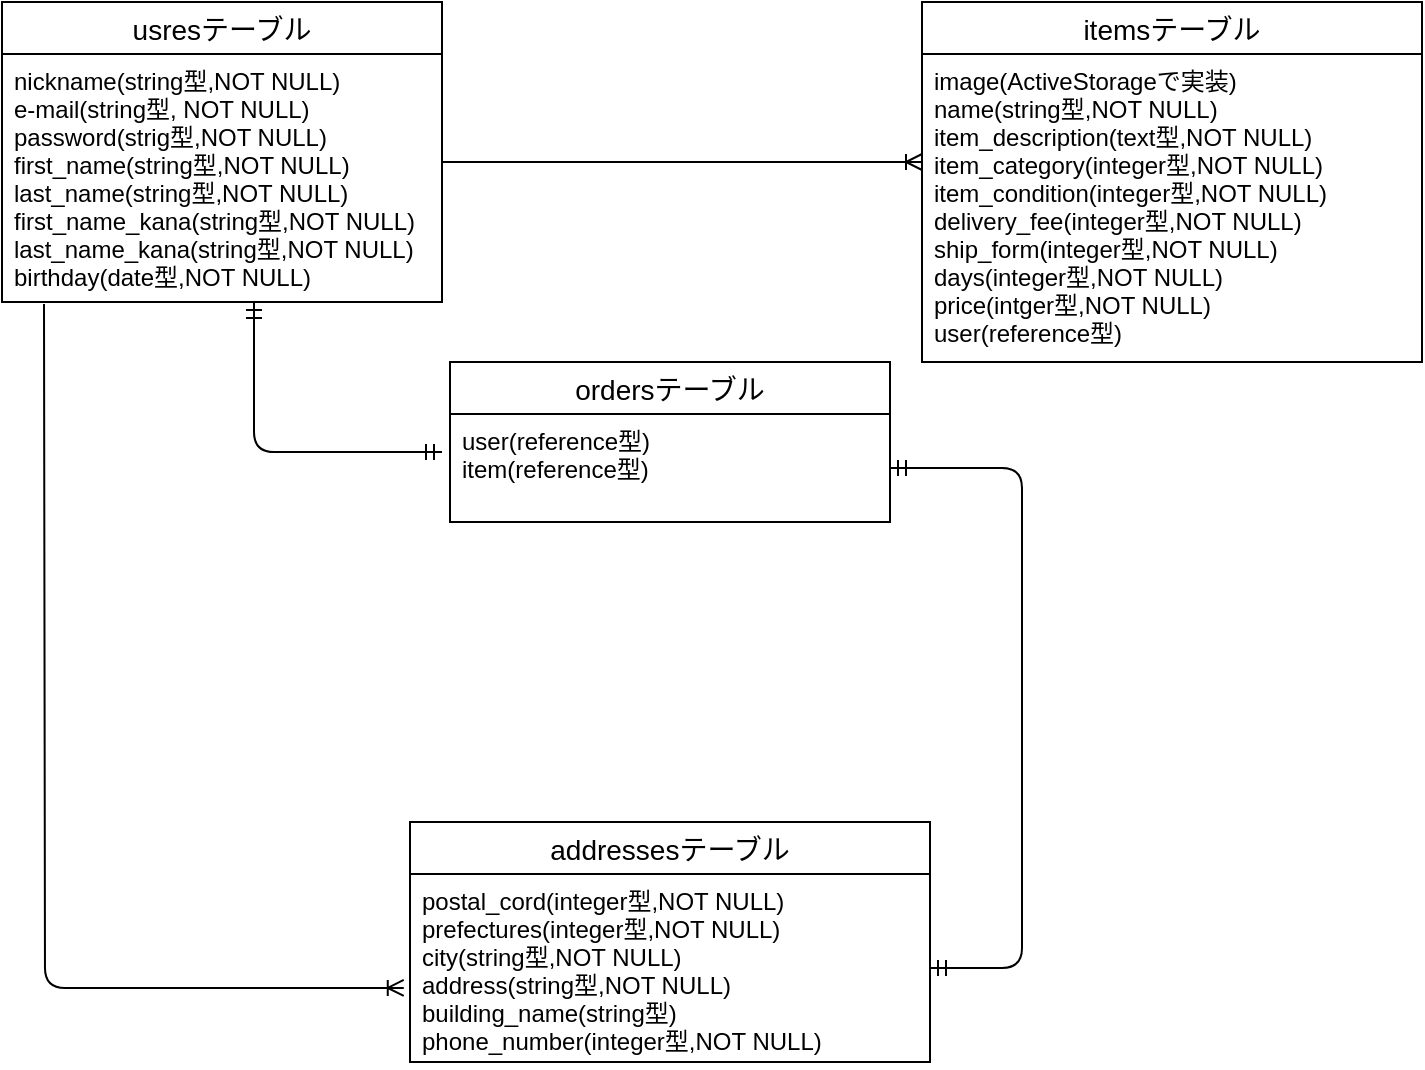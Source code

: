 <mxfile version="13.6.5">
    <diagram id="fjc6B8BtVCXTg2KlSKNw" name="ページ1">
        <mxGraphModel dx="968" dy="830" grid="1" gridSize="10" guides="1" tooltips="1" connect="1" arrows="1" fold="1" page="1" pageScale="1" pageWidth="827" pageHeight="1169" math="0" shadow="0">
            <root>
                <mxCell id="0"/>
                <mxCell id="1" parent="0"/>
                <mxCell id="20" value="itemsテーブル" style="swimlane;fontStyle=0;childLayout=stackLayout;horizontal=1;startSize=26;horizontalStack=0;resizeParent=1;resizeParentMax=0;resizeLast=0;collapsible=1;marginBottom=0;align=center;fontSize=14;rounded=0;sketch=0;" vertex="1" parent="1">
                    <mxGeometry x="540" y="40" width="250" height="180" as="geometry"/>
                </mxCell>
                <mxCell id="33" value="" style="edgeStyle=entityRelationEdgeStyle;fontSize=12;html=1;endArrow=ERoneToMany;" edge="1" parent="20">
                    <mxGeometry width="100" height="100" relative="1" as="geometry">
                        <mxPoint x="-240" y="80" as="sourcePoint"/>
                        <mxPoint y="80" as="targetPoint"/>
                    </mxGeometry>
                </mxCell>
                <mxCell id="21" value="image(ActiveStorageで実装)&#10;name(string型,NOT NULL)&#10;item_description(text型,NOT NULL)&#10;item_category(integer型,NOT NULL)&#10;item_condition(integer型,NOT NULL)&#10;delivery_fee(integer型,NOT NULL)&#10;ship_form(integer型,NOT NULL)&#10;days(integer型,NOT NULL)&#10;price(intger型,NOT NULL)&#10;user(reference型)&#10;&#10;&#10;&#10;&#10;&#10;" style="text;strokeColor=none;fillColor=none;spacingLeft=4;spacingRight=4;overflow=hidden;rotatable=0;points=[[0,0.5],[1,0.5]];portConstraint=eastwest;fontSize=12;" vertex="1" parent="20">
                    <mxGeometry y="26" width="250" height="154" as="geometry"/>
                </mxCell>
                <mxCell id="35" value="" style="edgeStyle=orthogonalEdgeStyle;fontSize=12;html=1;endArrow=ERoneToMany;entryX=-0.012;entryY=0.606;entryDx=0;entryDy=0;entryPerimeter=0;elbow=vertical;" edge="1" parent="1" target="28">
                    <mxGeometry width="100" height="100" relative="1" as="geometry">
                        <mxPoint x="101" y="191" as="sourcePoint"/>
                        <mxPoint x="60" y="370" as="targetPoint"/>
                    </mxGeometry>
                </mxCell>
                <mxCell id="4" value="ordersテーブル" style="swimlane;fontStyle=0;childLayout=stackLayout;horizontal=1;startSize=26;horizontalStack=0;resizeParent=1;resizeParentMax=0;resizeLast=0;collapsible=1;marginBottom=0;align=center;fontSize=14;rounded=0;sketch=0;" vertex="1" parent="1">
                    <mxGeometry x="304" y="220" width="220" height="80" as="geometry"/>
                </mxCell>
                <mxCell id="5" value="user(reference型)&#10;item(reference型)" style="text;strokeColor=none;fillColor=none;spacingLeft=4;spacingRight=4;overflow=hidden;rotatable=0;points=[[0,0.5],[1,0.5]];portConstraint=eastwest;fontSize=12;" vertex="1" parent="4">
                    <mxGeometry y="26" width="220" height="54" as="geometry"/>
                </mxCell>
                <mxCell id="8" value="usresテーブル" style="swimlane;fontStyle=0;childLayout=stackLayout;horizontal=1;startSize=26;horizontalStack=0;resizeParent=1;resizeParentMax=0;resizeLast=0;collapsible=1;marginBottom=0;align=center;fontSize=14;rounded=0;sketch=0;" vertex="1" parent="1">
                    <mxGeometry x="80" y="40" width="220" height="150" as="geometry"/>
                </mxCell>
                <mxCell id="10" value="nickname(string型,NOT NULL)&#10;e-mail(string型, NOT NULL)&#10;password(strig型,NOT NULL)&#10;first_name(string型,NOT NULL)&#10;last_name(string型,NOT NULL)&#10;first_name_kana(string型,NOT NULL)&#10;last_name_kana(string型,NOT NULL)&#10;birthday(date型,NOT NULL)" style="text;strokeColor=none;fillColor=none;spacingLeft=4;spacingRight=4;overflow=hidden;rotatable=0;points=[[0,0.5],[1,0.5]];portConstraint=eastwest;fontSize=12;" vertex="1" parent="8">
                    <mxGeometry y="26" width="220" height="124" as="geometry"/>
                </mxCell>
                <mxCell id="27" value="addressesテーブル" style="swimlane;fontStyle=0;childLayout=stackLayout;horizontal=1;startSize=26;horizontalStack=0;resizeParent=1;resizeParentMax=0;resizeLast=0;collapsible=1;marginBottom=0;align=center;fontSize=14;rounded=0;sketch=0;" vertex="1" parent="1">
                    <mxGeometry x="284" y="450" width="260" height="120" as="geometry"/>
                </mxCell>
                <mxCell id="28" value="postal_cord(integer型,NOT NULL)&#10;prefectures(integer型,NOT NULL)&#10;city(string型,NOT NULL)&#10;address(string型,NOT NULL)&#10;building_name(string型)&#10;phone_number(integer型,NOT NULL)&#10;&#10;" style="text;strokeColor=none;fillColor=none;spacingLeft=4;spacingRight=4;overflow=hidden;rotatable=0;points=[[0,0.5],[1,0.5]];portConstraint=eastwest;fontSize=12;" vertex="1" parent="27">
                    <mxGeometry y="26" width="260" height="94" as="geometry"/>
                </mxCell>
                <mxCell id="44" value="" style="edgeStyle=orthogonalEdgeStyle;fontSize=12;html=1;endArrow=ERmandOne;startArrow=ERmandOne;exitX=1;exitY=0.5;exitDx=0;exitDy=0;" edge="1" parent="1" source="5" target="28">
                    <mxGeometry width="100" height="100" relative="1" as="geometry">
                        <mxPoint x="450" y="290" as="sourcePoint"/>
                        <mxPoint x="550" y="190" as="targetPoint"/>
                        <Array as="points">
                            <mxPoint x="590" y="273"/>
                            <mxPoint x="590" y="523"/>
                        </Array>
                    </mxGeometry>
                </mxCell>
                <mxCell id="46" value="" style="edgeStyle=orthogonalEdgeStyle;fontSize=12;html=1;endArrow=ERmandOne;startArrow=ERmandOne;" edge="1" parent="1">
                    <mxGeometry width="100" height="100" relative="1" as="geometry">
                        <mxPoint x="300" y="265" as="sourcePoint"/>
                        <mxPoint x="206" y="190" as="targetPoint"/>
                        <Array as="points">
                            <mxPoint x="206" y="265"/>
                        </Array>
                    </mxGeometry>
                </mxCell>
            </root>
        </mxGraphModel>
    </diagram>
</mxfile>